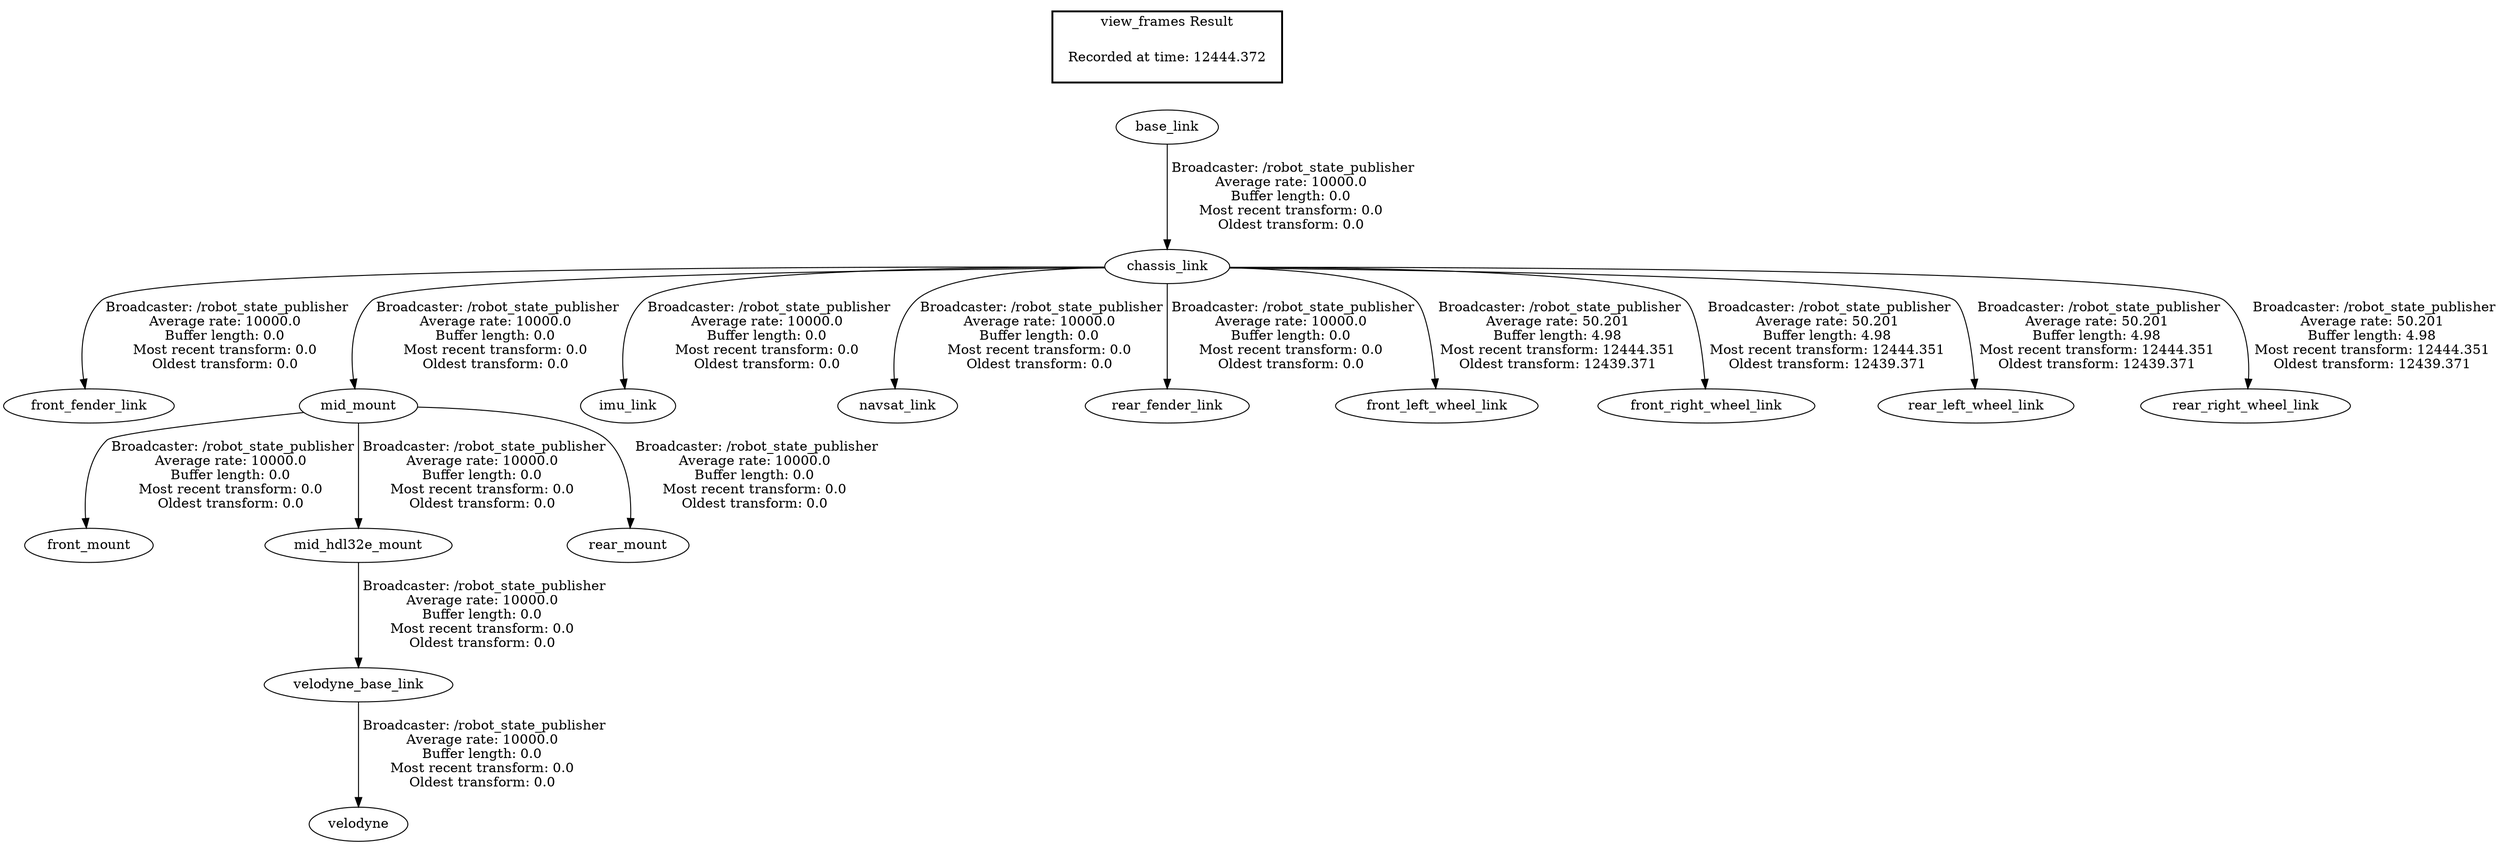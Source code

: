 digraph G {
"base_link" -> "chassis_link"[label=" Broadcaster: /robot_state_publisher\nAverage rate: 10000.0\nBuffer length: 0.0\nMost recent transform: 0.0\nOldest transform: 0.0\n"];
"chassis_link" -> "front_fender_link"[label=" Broadcaster: /robot_state_publisher\nAverage rate: 10000.0\nBuffer length: 0.0\nMost recent transform: 0.0\nOldest transform: 0.0\n"];
"mid_mount" -> "front_mount"[label=" Broadcaster: /robot_state_publisher\nAverage rate: 10000.0\nBuffer length: 0.0\nMost recent transform: 0.0\nOldest transform: 0.0\n"];
"chassis_link" -> "mid_mount"[label=" Broadcaster: /robot_state_publisher\nAverage rate: 10000.0\nBuffer length: 0.0\nMost recent transform: 0.0\nOldest transform: 0.0\n"];
"chassis_link" -> "imu_link"[label=" Broadcaster: /robot_state_publisher\nAverage rate: 10000.0\nBuffer length: 0.0\nMost recent transform: 0.0\nOldest transform: 0.0\n"];
"mid_mount" -> "mid_hdl32e_mount"[label=" Broadcaster: /robot_state_publisher\nAverage rate: 10000.0\nBuffer length: 0.0\nMost recent transform: 0.0\nOldest transform: 0.0\n"];
"chassis_link" -> "navsat_link"[label=" Broadcaster: /robot_state_publisher\nAverage rate: 10000.0\nBuffer length: 0.0\nMost recent transform: 0.0\nOldest transform: 0.0\n"];
"chassis_link" -> "rear_fender_link"[label=" Broadcaster: /robot_state_publisher\nAverage rate: 10000.0\nBuffer length: 0.0\nMost recent transform: 0.0\nOldest transform: 0.0\n"];
"mid_mount" -> "rear_mount"[label=" Broadcaster: /robot_state_publisher\nAverage rate: 10000.0\nBuffer length: 0.0\nMost recent transform: 0.0\nOldest transform: 0.0\n"];
"mid_hdl32e_mount" -> "velodyne_base_link"[label=" Broadcaster: /robot_state_publisher\nAverage rate: 10000.0\nBuffer length: 0.0\nMost recent transform: 0.0\nOldest transform: 0.0\n"];
"velodyne_base_link" -> "velodyne"[label=" Broadcaster: /robot_state_publisher\nAverage rate: 10000.0\nBuffer length: 0.0\nMost recent transform: 0.0\nOldest transform: 0.0\n"];
"chassis_link" -> "front_left_wheel_link"[label=" Broadcaster: /robot_state_publisher\nAverage rate: 50.201\nBuffer length: 4.98\nMost recent transform: 12444.351\nOldest transform: 12439.371\n"];
"chassis_link" -> "front_right_wheel_link"[label=" Broadcaster: /robot_state_publisher\nAverage rate: 50.201\nBuffer length: 4.98\nMost recent transform: 12444.351\nOldest transform: 12439.371\n"];
"chassis_link" -> "rear_left_wheel_link"[label=" Broadcaster: /robot_state_publisher\nAverage rate: 50.201\nBuffer length: 4.98\nMost recent transform: 12444.351\nOldest transform: 12439.371\n"];
"chassis_link" -> "rear_right_wheel_link"[label=" Broadcaster: /robot_state_publisher\nAverage rate: 50.201\nBuffer length: 4.98\nMost recent transform: 12444.351\nOldest transform: 12439.371\n"];
edge [style=invis];
 subgraph cluster_legend { style=bold; color=black; label ="view_frames Result";
"Recorded at time: 12444.372"[ shape=plaintext ] ;
}->"base_link";
}